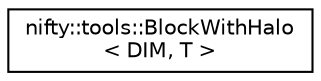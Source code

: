 digraph "Graphical Class Hierarchy"
{
  edge [fontname="Helvetica",fontsize="10",labelfontname="Helvetica",labelfontsize="10"];
  node [fontname="Helvetica",fontsize="10",shape=record];
  rankdir="LR";
  Node1 [label="nifty::tools::BlockWithHalo\l\< DIM, T \>",height=0.2,width=0.4,color="black", fillcolor="white", style="filled",URL="$classnifty_1_1tools_1_1BlockWithHalo.html"];
}
